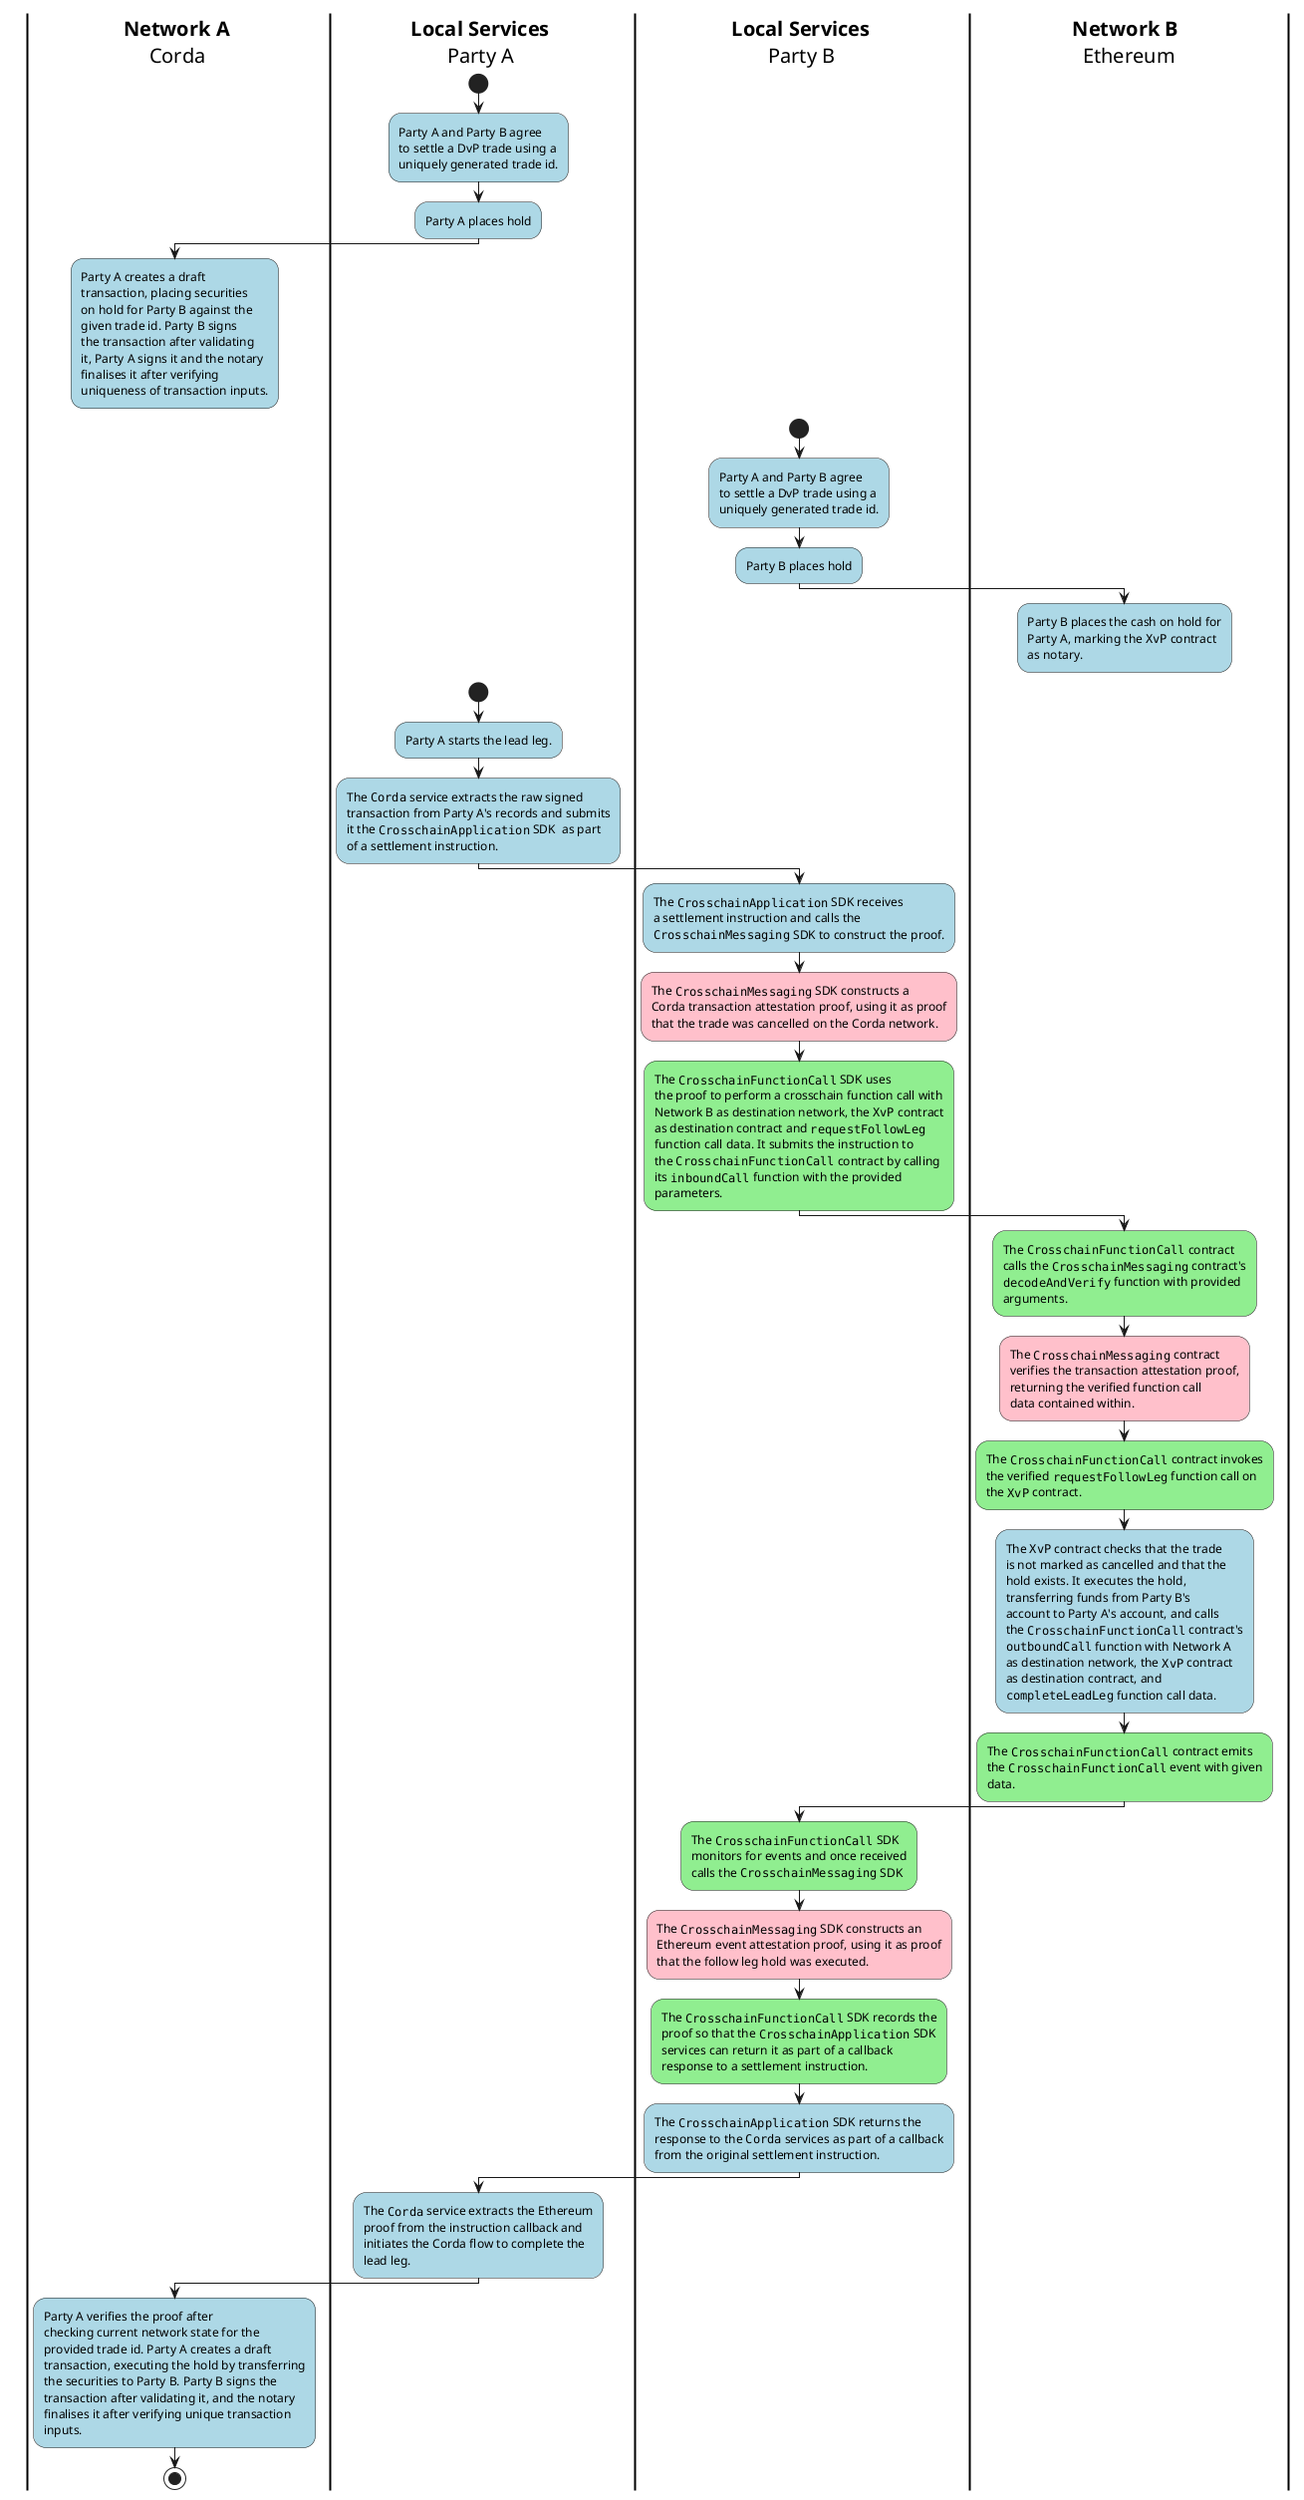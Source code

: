 @startuml 1_dvp_leader_follower_activity_diagram
skinparam ActivityBackgroundColor LightBlue
skinparam activityDiamondBackgroundColor transparent
skinparam defaultTextAlignment left
skinparam shadowing false
skinparam Swimlane {
  TitleFontColor black
  TitleFontSize 20
  BorderColor black
  BorderThickness 2
  width same
}

| **Network A**\n      Corda |
| **Local Services**\n        Party A |
| **Local Services**\n        Party B |
| **Local Services**\n        Party A |
  start
  :Party A and Party B agree
  to settle a DvP trade using a
  uniquely generated trade id.;
  :Party A places hold;

| **Network A**\n      Corda |

  :Party A creates a draft
  transaction, placing securities
  on hold for Party B against the
  given trade id. Party B signs
  the transaction after validating
  it, Party A signs it and the notary
  finalises it after verifying
  uniqueness of transaction inputs.;
  detach

| **Local Services**\n        Party B |

  start
  :Party A and Party B agree
  to settle a DvP trade using a
  uniquely generated trade id.;
  :Party B places hold;

| **Network B**\n   Ethereum |

  :Party B places the cash on hold for
  Party A, marking the ""XvP"" contract
  as notary.;
  detach

| **Local Services**\n        Party A |

  start

| **Local Services**\n        Party A |
  :Party A starts the lead leg.;

  :The ""Corda"" service extracts the raw signed
  transaction from Party A's records and submits
  it the ""CrosschainApplication"" SDK  as part
  of a settlement instruction.;

| **Local Services**\n        Party B |

  :The ""CrosschainApplication"" SDK receives
  a settlement instruction and calls the
  ""CrosschainMessaging"" SDK to construct the proof.;

  #Pink:The ""CrosschainMessaging"" SDK constructs a
  Corda transaction attestation proof, using it as proof
  that the trade was cancelled on the Corda network.;

  #lightGreen:The ""CrosschainFunctionCall"" SDK uses
  the proof to perform a crosschain function call with
  Network B as destination network, the ""XvP"" contract
  as destination contract and ""requestFollowLeg""
  function call data. It submits the instruction to
  the ""CrosschainFunctionCall"" contract by calling
  its ""inboundCall"" function with the provided
  parameters.;


| **Network B**\n   Ethereum |

  #lightGreen:The ""CrosschainFunctionCall"" contract
  calls the ""CrosschainMessaging"" contract's
  ""decodeAndVerify"" function with provided
  arguments.;
  #Pink:The ""CrosschainMessaging"" contract
  verifies the transaction attestation proof,
  returning the verified function call
  data contained within.;
  #lightGreen:The ""CrosschainFunctionCall"" contract invokes
  the verified ""requestFollowLeg"" function call on
  the ""XvP"" contract.;
  :The ""XvP"" contract checks that the trade
  is not marked as cancelled and that the
  hold exists. It executes the hold,
  transferring funds from Party B's
  account to Party A's account, and calls
  the ""CrosschainFunctionCall"" contract's
  ""outboundCall"" function with Network A
  as destination network, the ""XvP"" contract
  as destination contract, and
  ""completeLeadLeg"" function call data.;
  #lightGreen:The ""CrosschainFunctionCall"" contract emits
  the ""CrosschainFunctionCall"" event with given
  data.;

| **Local Services**\n        Party B |

  #lightGreen:The ""CrosschainFunctionCall"" SDK
  monitors for events and once received
  calls the ""CrosschainMessaging"" SDK;
  #Pink:The ""CrosschainMessaging"" SDK constructs an
  Ethereum event attestation proof, using it as proof
  that the follow leg hold was executed.;
  #lightGreen:The ""CrosschainFunctionCall"" SDK records the
  proof so that the ""CrosschainApplication"" SDK
  services can return it as part of a callback
  response to a settlement instruction.;
  :The ""CrosschainApplication"" SDK returns the
  response to the ""Corda"" services as part of a callback
  from the original settlement instruction.;

| **Local Services**\n        Party A |

  :The ""Corda"" service extracts the Ethereum
  proof from the instruction callback and
  initiates the Corda flow to complete the
  lead leg.;

| **Network A**\n      Corda |

  :Party A verifies the proof after
  checking current network state for the
  provided trade id. Party A creates a draft
  transaction, executing the hold by transferring
  the securities to Party B. Party B signs the
  transaction after validating it, and the notary
  finalises it after verifying unique transaction
  inputs.;
  stop

@enduml

